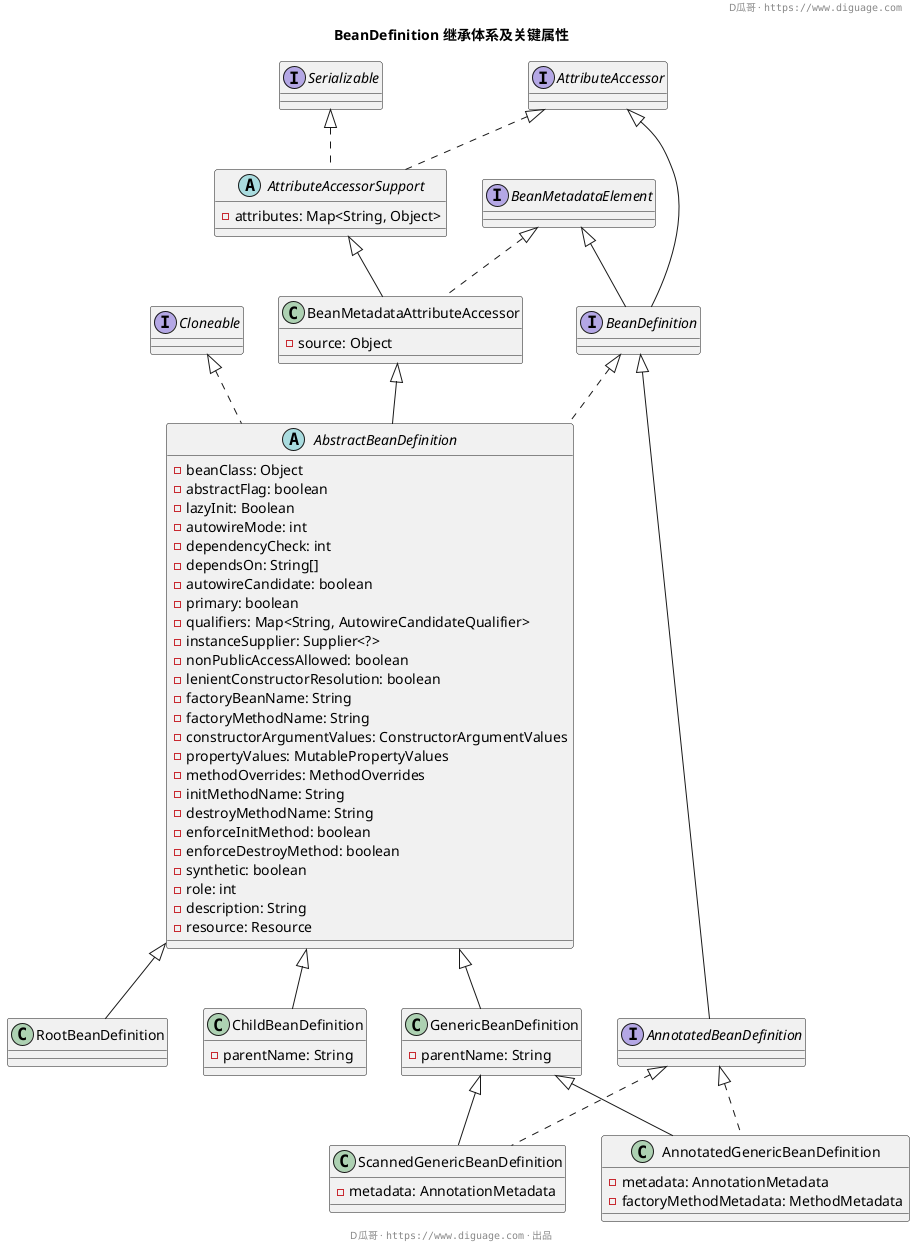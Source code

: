 @startuml
header D瓜哥 · ""https://www.diguage.com""

title **BeanDefinition 继承体系及关键属性**


abstract class AttributeAccessorSupport implements AttributeAccessor, Serializable {
  - attributes: Map<String, Object>
}

class BeanMetadataAttributeAccessor extends AttributeAccessorSupport implements BeanMetadataElement {
  - source: Object
}

interface BeanDefinition extends AttributeAccessor, BeanMetadataElement

abstract class AbstractBeanDefinition extends BeanMetadataAttributeAccessor implements BeanDefinition, Cloneable {
  - beanClass: Object
  - abstractFlag: boolean
  - lazyInit: Boolean
  - autowireMode: int
  - dependencyCheck: int
  - dependsOn: String[]
  - autowireCandidate: boolean
  - primary: boolean
  - qualifiers: Map<String, AutowireCandidateQualifier>
  - instanceSupplier: Supplier<?>
  - nonPublicAccessAllowed: boolean
  - lenientConstructorResolution: boolean
  - factoryBeanName: String
  - factoryMethodName: String
  - constructorArgumentValues: ConstructorArgumentValues
  - propertyValues: MutablePropertyValues
  - methodOverrides: MethodOverrides
  - initMethodName: String
  - destroyMethodName: String
  - enforceInitMethod: boolean
  - enforceDestroyMethod: boolean
  - synthetic: boolean
  - role: int
  - description: String
  - resource: Resource
}

class RootBeanDefinition extends AbstractBeanDefinition

interface AnnotatedBeanDefinition extends BeanDefinition

class ChildBeanDefinition extends AbstractBeanDefinition {
  - parentName: String
}

class GenericBeanDefinition extends AbstractBeanDefinition {
  - parentName: String
}

class ScannedGenericBeanDefinition extends GenericBeanDefinition implements AnnotatedBeanDefinition {
  - metadata: AnnotationMetadata
}

class AnnotatedGenericBeanDefinition extends GenericBeanDefinition implements AnnotatedBeanDefinition {
  - metadata: AnnotationMetadata
  - factoryMethodMetadata: MethodMetadata
}

footer D瓜哥 · ""https://www.diguage.com"" · 出品
@enduml
